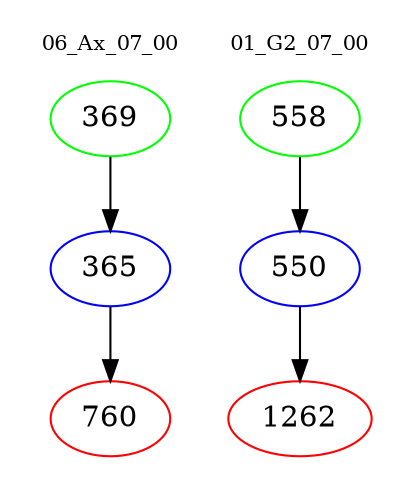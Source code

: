 digraph{
subgraph cluster_0 {
color = white
label = "06_Ax_07_00";
fontsize=10;
T0_369 [label="369", color="green"]
T0_369 -> T0_365 [color="black"]
T0_365 [label="365", color="blue"]
T0_365 -> T0_760 [color="black"]
T0_760 [label="760", color="red"]
}
subgraph cluster_1 {
color = white
label = "01_G2_07_00";
fontsize=10;
T1_558 [label="558", color="green"]
T1_558 -> T1_550 [color="black"]
T1_550 [label="550", color="blue"]
T1_550 -> T1_1262 [color="black"]
T1_1262 [label="1262", color="red"]
}
}
